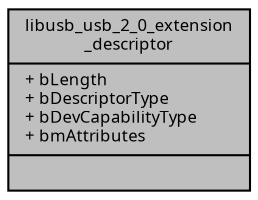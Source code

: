 digraph "libusb_usb_2_0_extension_descriptor"
{
  edge [fontname="Sans",fontsize="8",labelfontname="Sans",labelfontsize="8"];
  node [fontname="Sans",fontsize="8",shape=record];
  Node1 [label="{libusb_usb_2_0_extension\l_descriptor\n|+ bLength\l+ bDescriptorType\l+ bDevCapabilityType\l+ bmAttributes\l|}",height=0.2,width=0.4,color="black", fillcolor="grey75", style="filled", fontcolor="black"];
}
